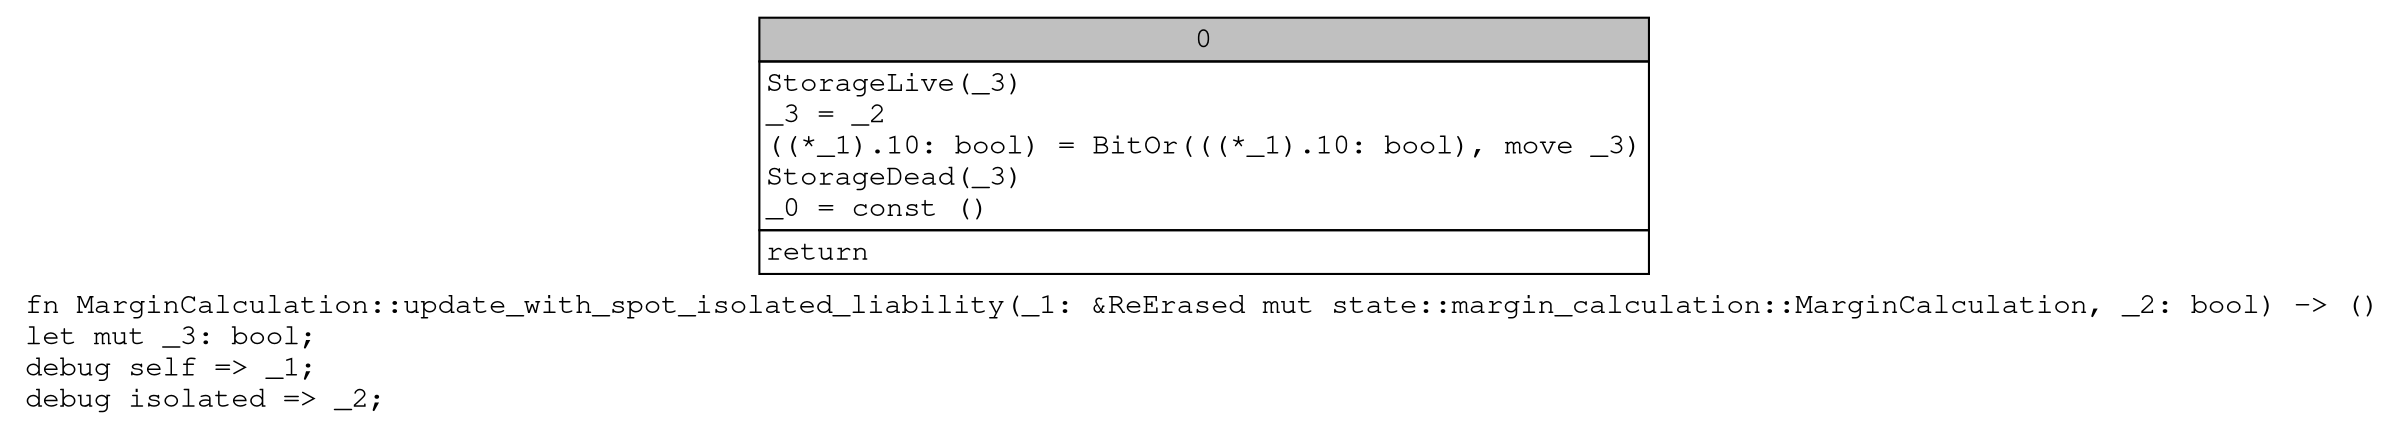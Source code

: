 digraph Mir_0_3447 {
    graph [fontname="Courier, monospace"];
    node [fontname="Courier, monospace"];
    edge [fontname="Courier, monospace"];
    label=<fn MarginCalculation::update_with_spot_isolated_liability(_1: &amp;ReErased mut state::margin_calculation::MarginCalculation, _2: bool) -&gt; ()<br align="left"/>let mut _3: bool;<br align="left"/>debug self =&gt; _1;<br align="left"/>debug isolated =&gt; _2;<br align="left"/>>;
    bb0__0_3447 [shape="none", label=<<table border="0" cellborder="1" cellspacing="0"><tr><td bgcolor="gray" align="center" colspan="1">0</td></tr><tr><td align="left" balign="left">StorageLive(_3)<br/>_3 = _2<br/>((*_1).10: bool) = BitOr(((*_1).10: bool), move _3)<br/>StorageDead(_3)<br/>_0 = const ()<br/></td></tr><tr><td align="left">return</td></tr></table>>];
}

